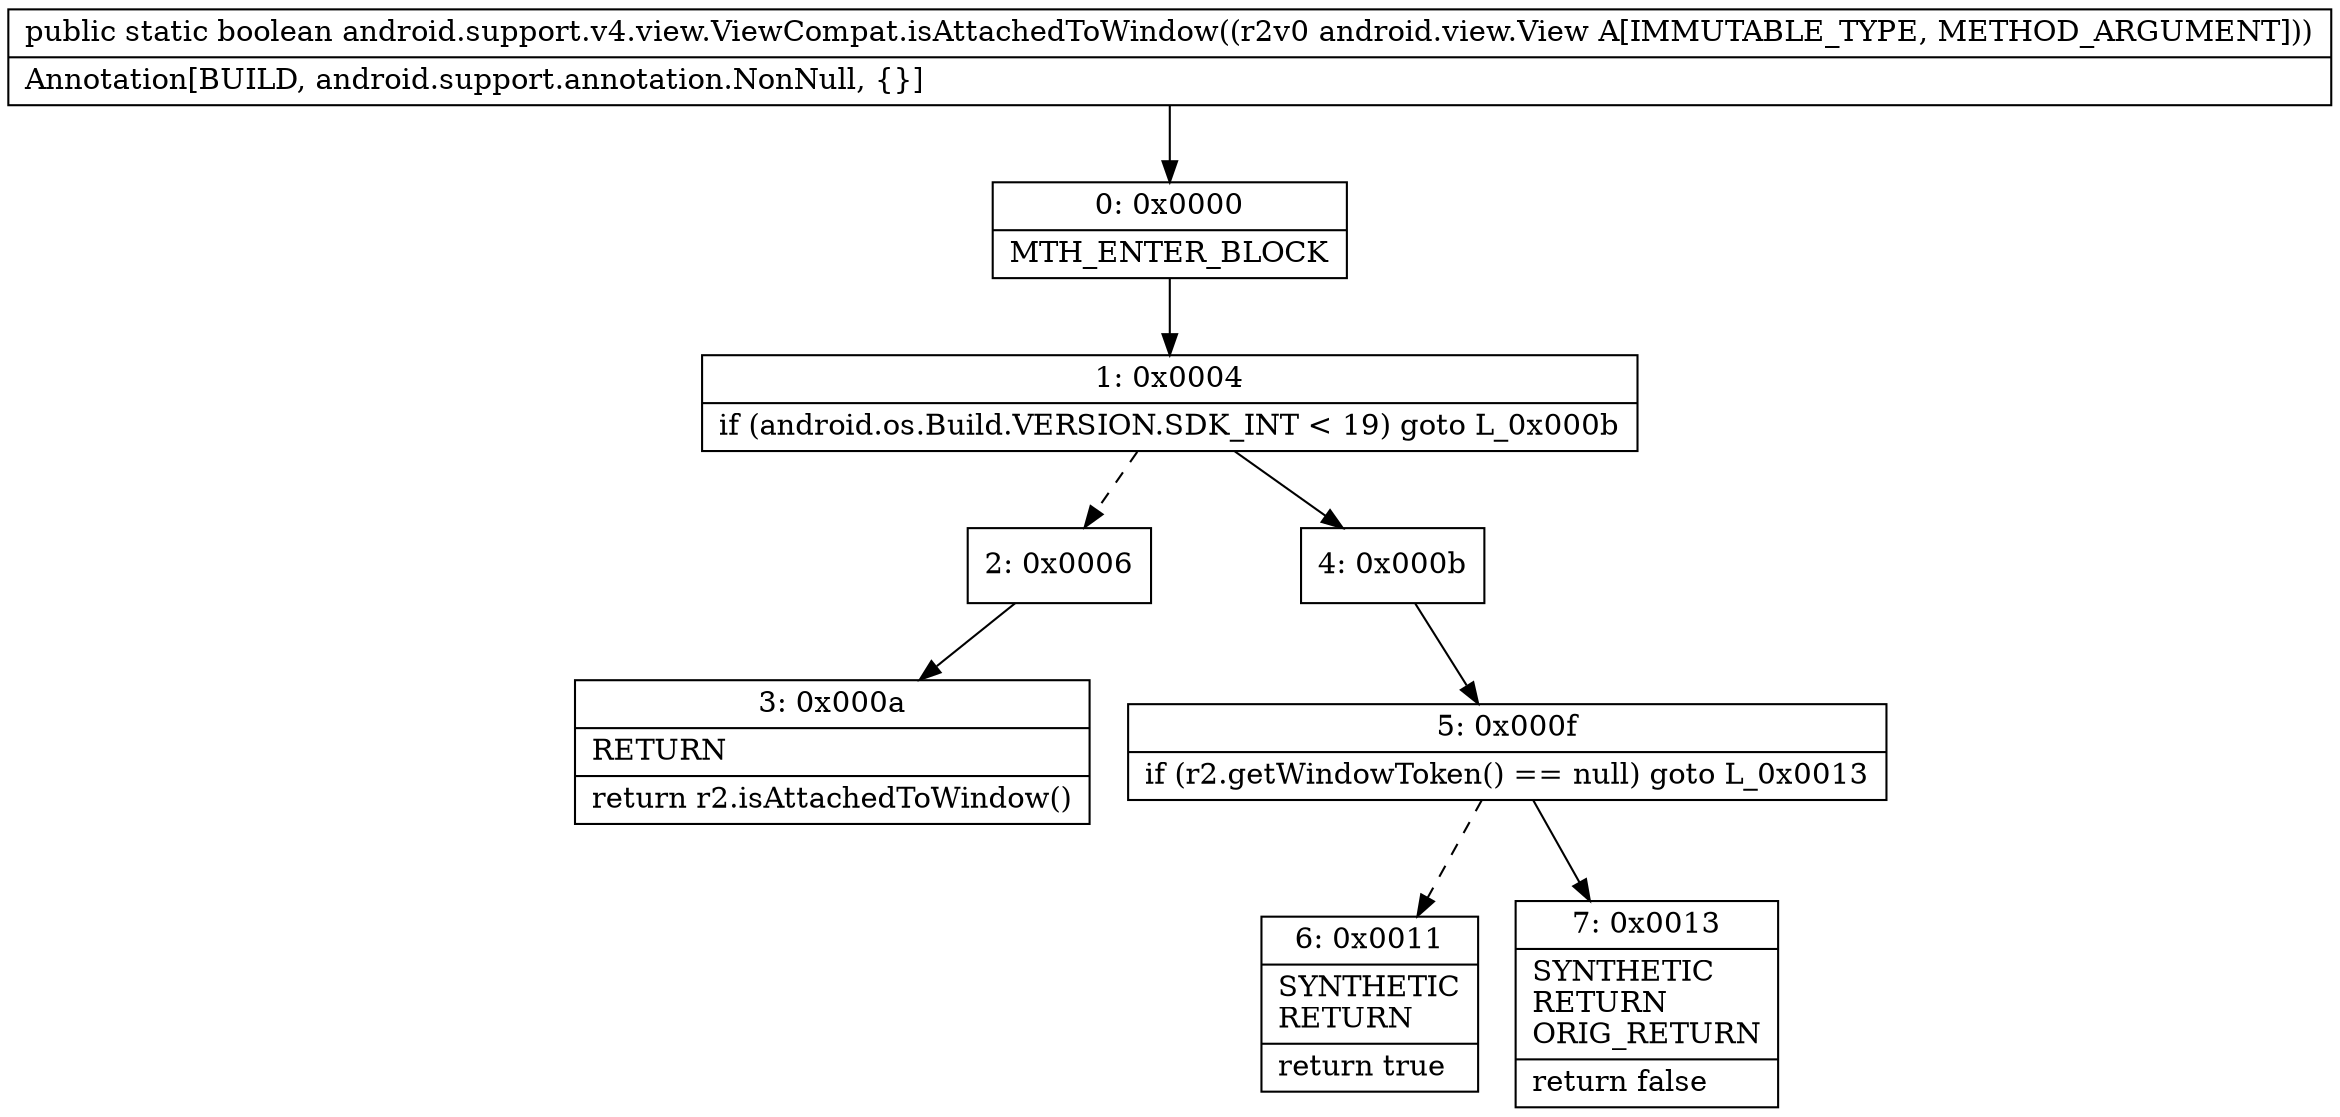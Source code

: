 digraph "CFG forandroid.support.v4.view.ViewCompat.isAttachedToWindow(Landroid\/view\/View;)Z" {
Node_0 [shape=record,label="{0\:\ 0x0000|MTH_ENTER_BLOCK\l}"];
Node_1 [shape=record,label="{1\:\ 0x0004|if (android.os.Build.VERSION.SDK_INT \< 19) goto L_0x000b\l}"];
Node_2 [shape=record,label="{2\:\ 0x0006}"];
Node_3 [shape=record,label="{3\:\ 0x000a|RETURN\l|return r2.isAttachedToWindow()\l}"];
Node_4 [shape=record,label="{4\:\ 0x000b}"];
Node_5 [shape=record,label="{5\:\ 0x000f|if (r2.getWindowToken() == null) goto L_0x0013\l}"];
Node_6 [shape=record,label="{6\:\ 0x0011|SYNTHETIC\lRETURN\l|return true\l}"];
Node_7 [shape=record,label="{7\:\ 0x0013|SYNTHETIC\lRETURN\lORIG_RETURN\l|return false\l}"];
MethodNode[shape=record,label="{public static boolean android.support.v4.view.ViewCompat.isAttachedToWindow((r2v0 android.view.View A[IMMUTABLE_TYPE, METHOD_ARGUMENT]))  | Annotation[BUILD, android.support.annotation.NonNull, \{\}]\l}"];
MethodNode -> Node_0;
Node_0 -> Node_1;
Node_1 -> Node_2[style=dashed];
Node_1 -> Node_4;
Node_2 -> Node_3;
Node_4 -> Node_5;
Node_5 -> Node_6[style=dashed];
Node_5 -> Node_7;
}

